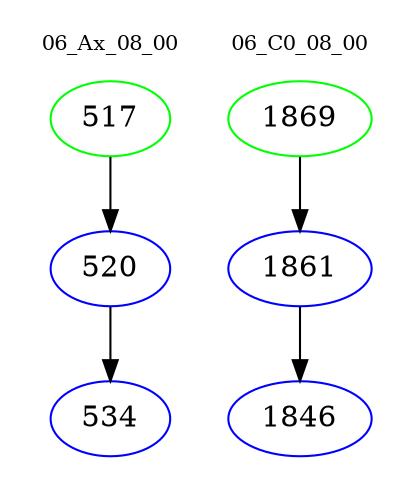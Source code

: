 digraph{
subgraph cluster_0 {
color = white
label = "06_Ax_08_00";
fontsize=10;
T0_517 [label="517", color="green"]
T0_517 -> T0_520 [color="black"]
T0_520 [label="520", color="blue"]
T0_520 -> T0_534 [color="black"]
T0_534 [label="534", color="blue"]
}
subgraph cluster_1 {
color = white
label = "06_C0_08_00";
fontsize=10;
T1_1869 [label="1869", color="green"]
T1_1869 -> T1_1861 [color="black"]
T1_1861 [label="1861", color="blue"]
T1_1861 -> T1_1846 [color="black"]
T1_1846 [label="1846", color="blue"]
}
}
